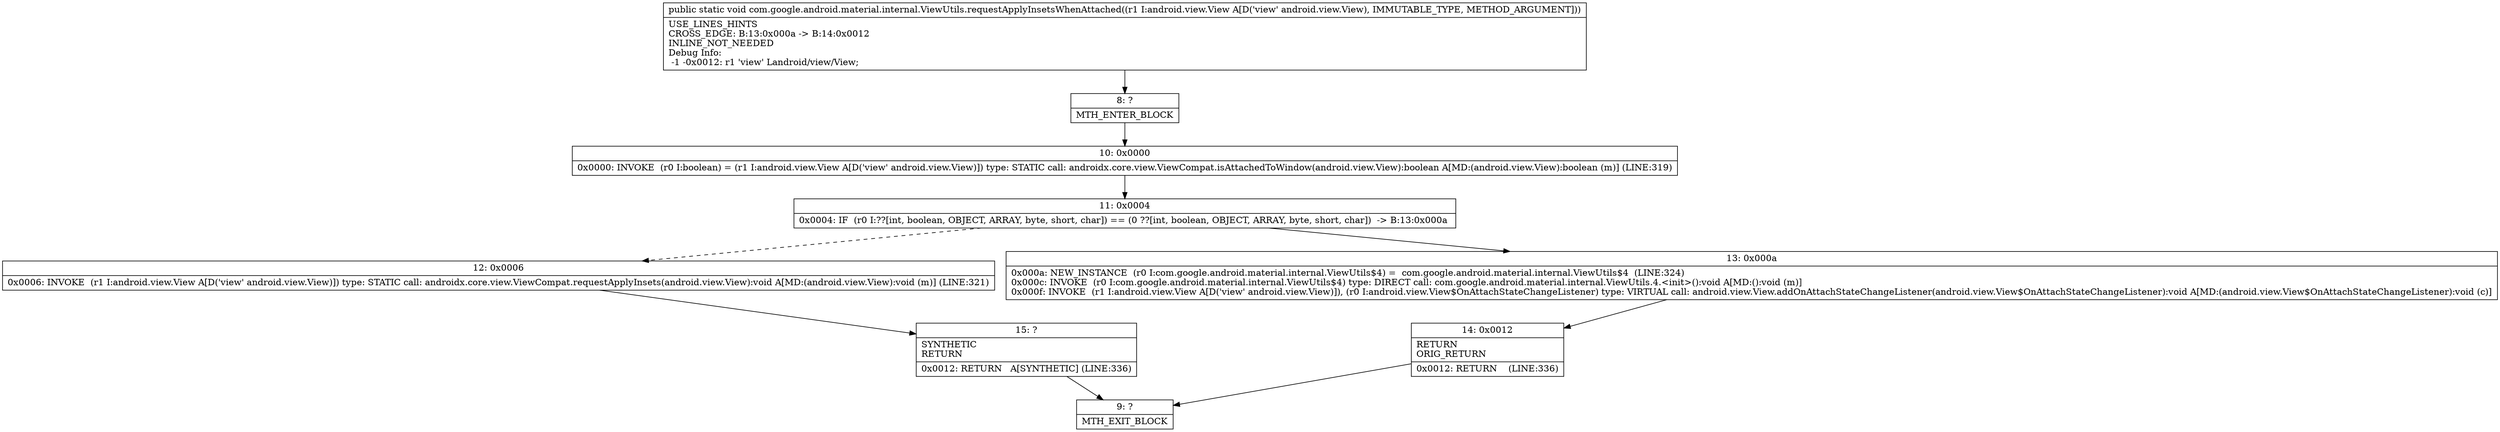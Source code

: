 digraph "CFG forcom.google.android.material.internal.ViewUtils.requestApplyInsetsWhenAttached(Landroid\/view\/View;)V" {
Node_8 [shape=record,label="{8\:\ ?|MTH_ENTER_BLOCK\l}"];
Node_10 [shape=record,label="{10\:\ 0x0000|0x0000: INVOKE  (r0 I:boolean) = (r1 I:android.view.View A[D('view' android.view.View)]) type: STATIC call: androidx.core.view.ViewCompat.isAttachedToWindow(android.view.View):boolean A[MD:(android.view.View):boolean (m)] (LINE:319)\l}"];
Node_11 [shape=record,label="{11\:\ 0x0004|0x0004: IF  (r0 I:??[int, boolean, OBJECT, ARRAY, byte, short, char]) == (0 ??[int, boolean, OBJECT, ARRAY, byte, short, char])  \-\> B:13:0x000a \l}"];
Node_12 [shape=record,label="{12\:\ 0x0006|0x0006: INVOKE  (r1 I:android.view.View A[D('view' android.view.View)]) type: STATIC call: androidx.core.view.ViewCompat.requestApplyInsets(android.view.View):void A[MD:(android.view.View):void (m)] (LINE:321)\l}"];
Node_15 [shape=record,label="{15\:\ ?|SYNTHETIC\lRETURN\l|0x0012: RETURN   A[SYNTHETIC] (LINE:336)\l}"];
Node_9 [shape=record,label="{9\:\ ?|MTH_EXIT_BLOCK\l}"];
Node_13 [shape=record,label="{13\:\ 0x000a|0x000a: NEW_INSTANCE  (r0 I:com.google.android.material.internal.ViewUtils$4) =  com.google.android.material.internal.ViewUtils$4  (LINE:324)\l0x000c: INVOKE  (r0 I:com.google.android.material.internal.ViewUtils$4) type: DIRECT call: com.google.android.material.internal.ViewUtils.4.\<init\>():void A[MD:():void (m)]\l0x000f: INVOKE  (r1 I:android.view.View A[D('view' android.view.View)]), (r0 I:android.view.View$OnAttachStateChangeListener) type: VIRTUAL call: android.view.View.addOnAttachStateChangeListener(android.view.View$OnAttachStateChangeListener):void A[MD:(android.view.View$OnAttachStateChangeListener):void (c)]\l}"];
Node_14 [shape=record,label="{14\:\ 0x0012|RETURN\lORIG_RETURN\l|0x0012: RETURN    (LINE:336)\l}"];
MethodNode[shape=record,label="{public static void com.google.android.material.internal.ViewUtils.requestApplyInsetsWhenAttached((r1 I:android.view.View A[D('view' android.view.View), IMMUTABLE_TYPE, METHOD_ARGUMENT]))  | USE_LINES_HINTS\lCROSS_EDGE: B:13:0x000a \-\> B:14:0x0012\lINLINE_NOT_NEEDED\lDebug Info:\l  \-1 \-0x0012: r1 'view' Landroid\/view\/View;\l}"];
MethodNode -> Node_8;Node_8 -> Node_10;
Node_10 -> Node_11;
Node_11 -> Node_12[style=dashed];
Node_11 -> Node_13;
Node_12 -> Node_15;
Node_15 -> Node_9;
Node_13 -> Node_14;
Node_14 -> Node_9;
}

